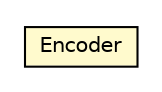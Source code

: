 #!/usr/local/bin/dot
#
# Class diagram 
# Generated by UMLGraph version R5_6-24-gf6e263 (http://www.umlgraph.org/)
#

digraph G {
	edge [fontname="Helvetica",fontsize=10,labelfontname="Helvetica",labelfontsize=10];
	node [fontname="Helvetica",fontsize=10,shape=plaintext];
	nodesep=0.25;
	ranksep=0.5;
	// org.qiweb.api.http.QueryString.Encoder
	c24705 [label=<<table title="org.qiweb.api.http.QueryString.Encoder" border="0" cellborder="1" cellspacing="0" cellpadding="2" port="p" bgcolor="lemonChiffon" href="./QueryString.Encoder.html">
		<tr><td><table border="0" cellspacing="0" cellpadding="1">
<tr><td align="center" balign="center"> Encoder </td></tr>
		</table></td></tr>
		</table>>, URL="./QueryString.Encoder.html", fontname="Helvetica", fontcolor="black", fontsize=10.0];
}

